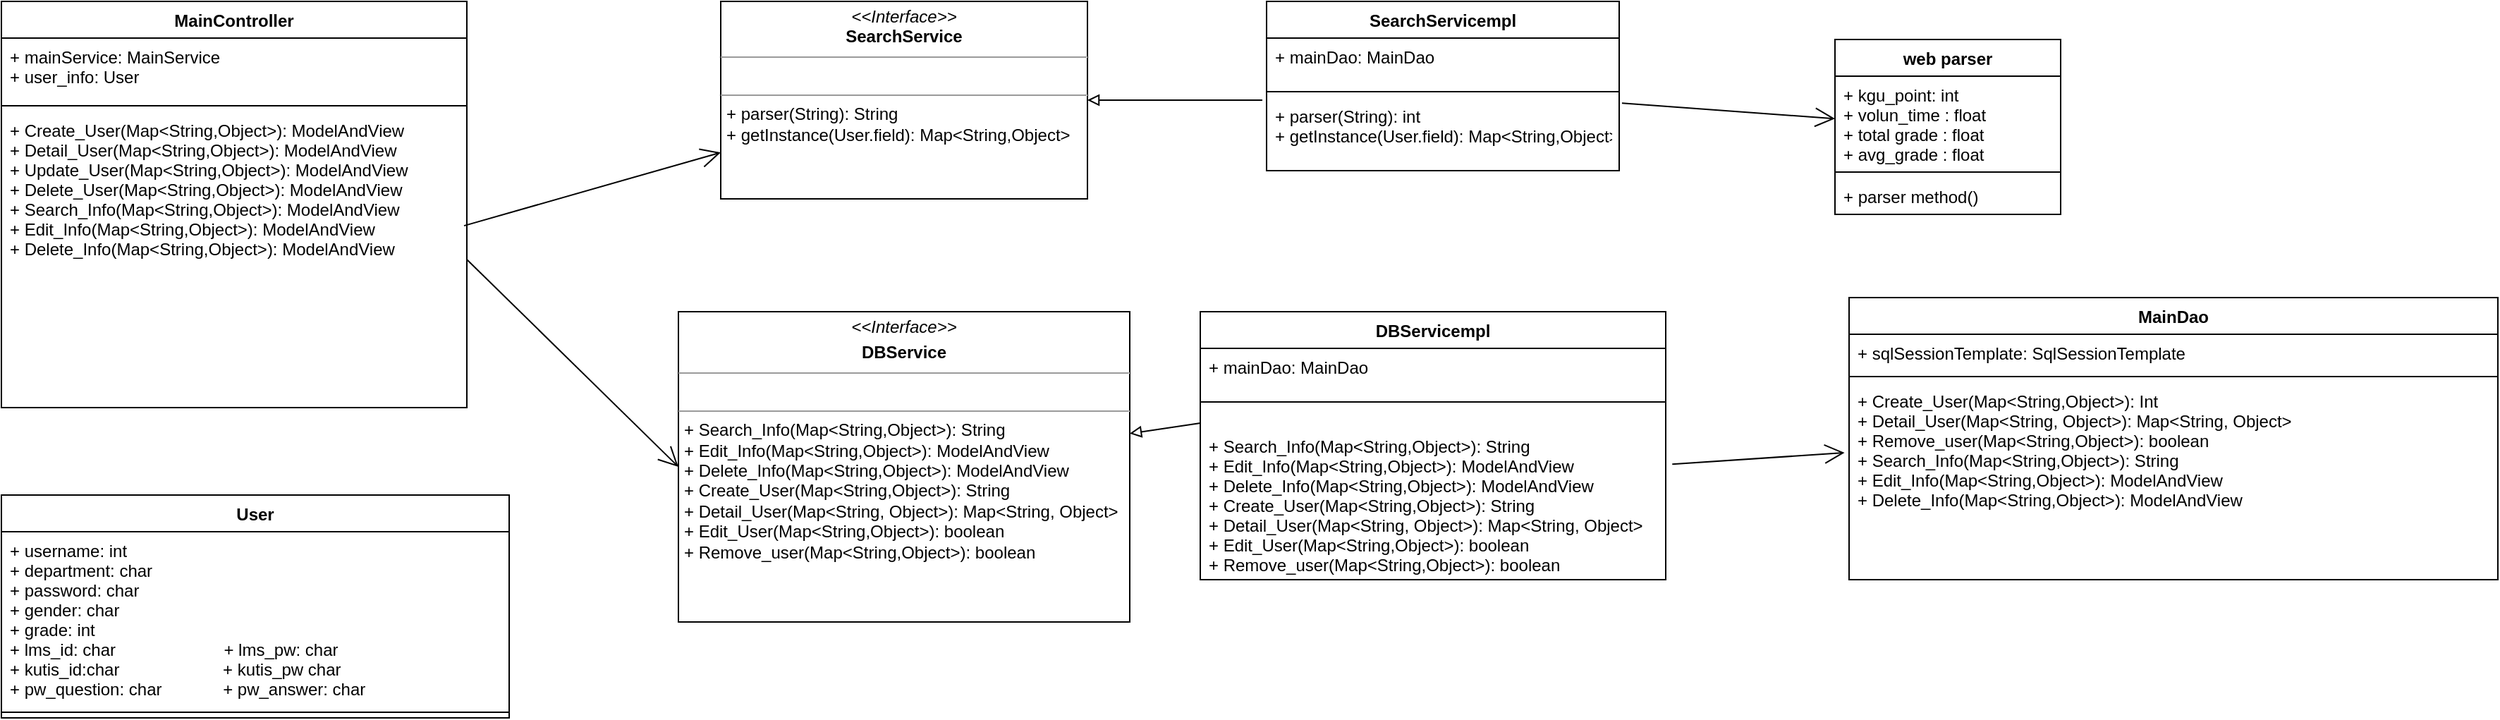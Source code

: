 <mxfile version="14.4.9" type="github">
  <diagram id="hXJ1OrPdra6JV9knEa6E" name="Page-1">
    <mxGraphModel dx="826" dy="606" grid="1" gridSize="10" guides="1" tooltips="1" connect="1" arrows="1" fold="1" page="1" pageScale="1" pageWidth="827" pageHeight="1169" math="0" shadow="0">
      <root>
        <mxCell id="0" />
        <mxCell id="1" parent="0" />
        <mxCell id="VYDLGmghNPemiEEbXY4p-1" value="MainController" style="swimlane;fontStyle=1;align=center;verticalAlign=top;childLayout=stackLayout;horizontal=1;startSize=26;horizontalStack=0;resizeParent=1;resizeParentMax=0;resizeLast=0;collapsible=1;marginBottom=0;" vertex="1" parent="1">
          <mxGeometry x="10" y="50" width="330" height="288" as="geometry" />
        </mxCell>
        <mxCell id="VYDLGmghNPemiEEbXY4p-2" value="+ mainService: MainService&#xa;+ user_info: User" style="text;strokeColor=none;fillColor=none;align=left;verticalAlign=top;spacingLeft=4;spacingRight=4;overflow=hidden;rotatable=0;points=[[0,0.5],[1,0.5]];portConstraint=eastwest;" vertex="1" parent="VYDLGmghNPemiEEbXY4p-1">
          <mxGeometry y="26" width="330" height="44" as="geometry" />
        </mxCell>
        <mxCell id="VYDLGmghNPemiEEbXY4p-3" value="" style="line;strokeWidth=1;fillColor=none;align=left;verticalAlign=middle;spacingTop=-1;spacingLeft=3;spacingRight=3;rotatable=0;labelPosition=right;points=[];portConstraint=eastwest;" vertex="1" parent="VYDLGmghNPemiEEbXY4p-1">
          <mxGeometry y="70" width="330" height="8" as="geometry" />
        </mxCell>
        <mxCell id="VYDLGmghNPemiEEbXY4p-4" value="+ Create_User(Map&lt;String,Object&gt;): ModelAndView&#xa;+ Detail_User(Map&lt;String,Object&gt;): ModelAndView&#xa;+ Update_User(Map&lt;String,Object&gt;): ModelAndView&#xa;+ Delete_User(Map&lt;String,Object&gt;): ModelAndView&#xa;+ Search_Info(Map&lt;String,Object&gt;): ModelAndView&#xa;+ Edit_Info(Map&lt;String,Object&gt;): ModelAndView&#xa;+ Delete_Info(Map&lt;String,Object&gt;): ModelAndView&#xa;" style="text;strokeColor=none;fillColor=none;align=left;verticalAlign=top;spacingLeft=4;spacingRight=4;overflow=hidden;rotatable=0;points=[[0,0.5],[1,0.5]];portConstraint=eastwest;" vertex="1" parent="VYDLGmghNPemiEEbXY4p-1">
          <mxGeometry y="78" width="330" height="210" as="geometry" />
        </mxCell>
        <mxCell id="VYDLGmghNPemiEEbXY4p-5" value="DBServicempl" style="swimlane;fontStyle=1;align=center;verticalAlign=top;childLayout=stackLayout;horizontal=1;startSize=26;horizontalStack=0;resizeParent=1;resizeParentMax=0;resizeLast=0;collapsible=1;marginBottom=0;" vertex="1" parent="1">
          <mxGeometry x="860" y="270" width="330" height="190" as="geometry" />
        </mxCell>
        <mxCell id="VYDLGmghNPemiEEbXY4p-6" value="+ mainDao: MainDao" style="text;strokeColor=none;fillColor=none;align=left;verticalAlign=top;spacingLeft=4;spacingRight=4;overflow=hidden;rotatable=0;points=[[0,0.5],[1,0.5]];portConstraint=eastwest;" vertex="1" parent="VYDLGmghNPemiEEbXY4p-5">
          <mxGeometry y="26" width="330" height="34" as="geometry" />
        </mxCell>
        <mxCell id="VYDLGmghNPemiEEbXY4p-7" value="" style="line;strokeWidth=1;fillColor=none;align=left;verticalAlign=middle;spacingTop=-1;spacingLeft=3;spacingRight=3;rotatable=0;labelPosition=right;points=[];portConstraint=eastwest;" vertex="1" parent="VYDLGmghNPemiEEbXY4p-5">
          <mxGeometry y="60" width="330" height="8" as="geometry" />
        </mxCell>
        <mxCell id="VYDLGmghNPemiEEbXY4p-8" value="&#xa;+ Search_Info(Map&lt;String,Object&gt;): String&#xa;+ Edit_Info(Map&lt;String,Object&gt;): ModelAndView&#xa;+ Delete_Info(Map&lt;String,Object&gt;): ModelAndView&#xa;+ Create_User(Map&lt;String,Object&gt;): String&#xa;+ Detail_User(Map&lt;String, Object&gt;): Map&lt;String, Object&gt;&#xa;+ Edit_User(Map&lt;String,Object&gt;): boolean                                  &#xa;+ Remove_user(Map&lt;String,Object&gt;): boolean&#xa;" style="text;strokeColor=none;fillColor=none;align=left;verticalAlign=top;spacingLeft=4;spacingRight=4;overflow=hidden;rotatable=0;points=[[0,0.5],[1,0.5]];portConstraint=eastwest;" vertex="1" parent="VYDLGmghNPemiEEbXY4p-5">
          <mxGeometry y="68" width="330" height="122" as="geometry" />
        </mxCell>
        <mxCell id="VYDLGmghNPemiEEbXY4p-14" value="MainDao" style="swimlane;fontStyle=1;align=center;verticalAlign=top;childLayout=stackLayout;horizontal=1;startSize=26;horizontalStack=0;resizeParent=1;resizeParentMax=0;resizeLast=0;collapsible=1;marginBottom=0;" vertex="1" parent="1">
          <mxGeometry x="1320" y="260" width="460" height="200" as="geometry" />
        </mxCell>
        <mxCell id="VYDLGmghNPemiEEbXY4p-15" value="+ sqlSessionTemplate: SqlSessionTemplate" style="text;strokeColor=none;fillColor=none;align=left;verticalAlign=top;spacingLeft=4;spacingRight=4;overflow=hidden;rotatable=0;points=[[0,0.5],[1,0.5]];portConstraint=eastwest;" vertex="1" parent="VYDLGmghNPemiEEbXY4p-14">
          <mxGeometry y="26" width="460" height="26" as="geometry" />
        </mxCell>
        <mxCell id="VYDLGmghNPemiEEbXY4p-16" value="" style="line;strokeWidth=1;fillColor=none;align=left;verticalAlign=middle;spacingTop=-1;spacingLeft=3;spacingRight=3;rotatable=0;labelPosition=right;points=[];portConstraint=eastwest;" vertex="1" parent="VYDLGmghNPemiEEbXY4p-14">
          <mxGeometry y="52" width="460" height="8" as="geometry" />
        </mxCell>
        <mxCell id="VYDLGmghNPemiEEbXY4p-17" value="+ Create_User(Map&lt;String,Object&gt;): Int&#xa;+ Detail_User(Map&lt;String, Object&gt;): Map&lt;String, Object&gt;                                  &#xa;+ Remove_user(Map&lt;String,Object&gt;): boolean&#xa;+ Search_Info(Map&lt;String,Object&gt;): String&#xa;+ Edit_Info(Map&lt;String,Object&gt;): ModelAndView&#xa;+ Delete_Info(Map&lt;String,Object&gt;): ModelAndView&#xa;" style="text;strokeColor=none;fillColor=none;align=left;verticalAlign=top;spacingLeft=4;spacingRight=4;overflow=hidden;rotatable=0;points=[[0,0.5],[1,0.5]];portConstraint=eastwest;" vertex="1" parent="VYDLGmghNPemiEEbXY4p-14">
          <mxGeometry y="60" width="460" height="140" as="geometry" />
        </mxCell>
        <mxCell id="VYDLGmghNPemiEEbXY4p-19" value="&lt;p style=&quot;margin: 0px ; margin-top: 4px ; text-align: center&quot;&gt;&lt;i&gt;&amp;lt;&amp;lt;Interface&amp;gt;&amp;gt;&lt;/i&gt;&lt;/p&gt;&lt;p style=&quot;margin: 0px ; margin-top: 4px ; text-align: center&quot;&gt;&lt;b&gt;DBService&lt;/b&gt;&lt;/p&gt;&lt;hr size=&quot;1&quot;&gt;&lt;p style=&quot;margin: 0px ; margin-left: 4px&quot;&gt;&lt;br&gt;&lt;/p&gt;&lt;hr size=&quot;1&quot;&gt;&lt;p style=&quot;margin: 0px ; margin-left: 4px&quot;&gt;+ Search_Info(Map&amp;lt;String,Object&amp;gt;): String&lt;br style=&quot;padding: 0px ; margin: 0px&quot;&gt;+ Edit_Info(Map&amp;lt;String,Object&amp;gt;): ModelAndView&lt;br style=&quot;padding: 0px ; margin: 0px&quot;&gt;+ Delete_Info(Map&amp;lt;String,Object&amp;gt;): ModelAndView&lt;br&gt;&lt;/p&gt;&lt;p style=&quot;margin: 0px ; margin-left: 4px&quot;&gt;+ Create_User(Map&amp;lt;String,Object&amp;gt;): String&lt;br style=&quot;padding: 0px ; margin: 0px&quot;&gt;+ Detail_User(Map&amp;lt;String, Object&amp;gt;): Map&amp;lt;String, Object&amp;gt;&lt;br style=&quot;padding: 0px ; margin: 0px&quot;&gt;+ Edit_User(Map&amp;lt;String,Object&amp;gt;): boolean&amp;nbsp; &amp;nbsp; &amp;nbsp; &amp;nbsp; &amp;nbsp; &amp;nbsp; &amp;nbsp; &amp;nbsp; &amp;nbsp; &amp;nbsp; &amp;nbsp; &amp;nbsp; &amp;nbsp; &amp;nbsp; &amp;nbsp; &amp;nbsp; &amp;nbsp;&amp;nbsp;&lt;br style=&quot;padding: 0px ; margin: 0px&quot;&gt;+ Remove_user(Map&amp;lt;String,Object&amp;gt;): boolean&lt;br&gt;&lt;/p&gt;" style="verticalAlign=top;align=left;overflow=fill;fontSize=12;fontFamily=Helvetica;html=1;" vertex="1" parent="1">
          <mxGeometry x="490" y="270" width="320" height="220" as="geometry" />
        </mxCell>
        <mxCell id="VYDLGmghNPemiEEbXY4p-22" value="&lt;p style=&quot;margin: 0px ; margin-top: 4px ; text-align: center&quot;&gt;&lt;i&gt;&amp;lt;&amp;lt;Interface&amp;gt;&amp;gt;&lt;/i&gt;&lt;br&gt;&lt;b&gt;SearchService&lt;/b&gt;&lt;/p&gt;&lt;hr size=&quot;1&quot;&gt;&lt;p style=&quot;margin: 0px ; margin-left: 4px&quot;&gt;&lt;br&gt;&lt;/p&gt;&lt;hr size=&quot;1&quot;&gt;&lt;p style=&quot;margin: 0px ; margin-left: 4px&quot;&gt;+ parser(String): String&lt;br style=&quot;padding: 0px ; margin: 0px&quot;&gt;+ getInstance(User.field): Map&amp;lt;String,Object&amp;gt;&lt;br&gt;&lt;/p&gt;" style="verticalAlign=top;align=left;overflow=fill;fontSize=12;fontFamily=Helvetica;html=1;" vertex="1" parent="1">
          <mxGeometry x="520" y="50" width="260" height="140" as="geometry" />
        </mxCell>
        <mxCell id="VYDLGmghNPemiEEbXY4p-27" value="SearchServicempl" style="swimlane;fontStyle=1;align=center;verticalAlign=top;childLayout=stackLayout;horizontal=1;startSize=26;horizontalStack=0;resizeParent=1;resizeParentMax=0;resizeLast=0;collapsible=1;marginBottom=0;" vertex="1" parent="1">
          <mxGeometry x="907" y="50" width="250" height="120" as="geometry" />
        </mxCell>
        <mxCell id="VYDLGmghNPemiEEbXY4p-28" value="+ mainDao: MainDao" style="text;strokeColor=none;fillColor=none;align=left;verticalAlign=top;spacingLeft=4;spacingRight=4;overflow=hidden;rotatable=0;points=[[0,0.5],[1,0.5]];portConstraint=eastwest;" vertex="1" parent="VYDLGmghNPemiEEbXY4p-27">
          <mxGeometry y="26" width="250" height="34" as="geometry" />
        </mxCell>
        <mxCell id="VYDLGmghNPemiEEbXY4p-29" value="" style="line;strokeWidth=1;fillColor=none;align=left;verticalAlign=middle;spacingTop=-1;spacingLeft=3;spacingRight=3;rotatable=0;labelPosition=right;points=[];portConstraint=eastwest;" vertex="1" parent="VYDLGmghNPemiEEbXY4p-27">
          <mxGeometry y="60" width="250" height="8" as="geometry" />
        </mxCell>
        <mxCell id="VYDLGmghNPemiEEbXY4p-30" value="+ parser(String): int&#xa;+ getInstance(User.field): Map&lt;String,Object&gt;" style="text;strokeColor=none;fillColor=none;align=left;verticalAlign=top;spacingLeft=4;spacingRight=4;overflow=hidden;rotatable=0;points=[[0,0.5],[1,0.5]];portConstraint=eastwest;" vertex="1" parent="VYDLGmghNPemiEEbXY4p-27">
          <mxGeometry y="68" width="250" height="52" as="geometry" />
        </mxCell>
        <mxCell id="VYDLGmghNPemiEEbXY4p-40" value="User" style="swimlane;fontStyle=1;align=center;verticalAlign=top;childLayout=stackLayout;horizontal=1;startSize=26;horizontalStack=0;resizeParent=1;resizeParentMax=0;resizeLast=0;collapsible=1;marginBottom=0;" vertex="1" parent="1">
          <mxGeometry x="10" y="400" width="360" height="158" as="geometry" />
        </mxCell>
        <mxCell id="VYDLGmghNPemiEEbXY4p-41" value="+ username: int&#xa;+ department: char&#xa;+ password: char&#xa;+ gender: char&#xa;+ grade: int&#xa;+ lms_id: char                       + lms_pw: char&#xa;+ kutis_id:char                      + kutis_pw char&#xa;+ pw_question: char             + pw_answer: char" style="text;strokeColor=none;fillColor=none;align=left;verticalAlign=top;spacingLeft=4;spacingRight=4;overflow=hidden;rotatable=0;points=[[0,0.5],[1,0.5]];portConstraint=eastwest;" vertex="1" parent="VYDLGmghNPemiEEbXY4p-40">
          <mxGeometry y="26" width="360" height="124" as="geometry" />
        </mxCell>
        <mxCell id="VYDLGmghNPemiEEbXY4p-42" value="" style="line;strokeWidth=1;fillColor=none;align=left;verticalAlign=middle;spacingTop=-1;spacingLeft=3;spacingRight=3;rotatable=0;labelPosition=right;points=[];portConstraint=eastwest;" vertex="1" parent="VYDLGmghNPemiEEbXY4p-40">
          <mxGeometry y="150" width="360" height="8" as="geometry" />
        </mxCell>
        <mxCell id="VYDLGmghNPemiEEbXY4p-46" value="" style="endArrow=block;endFill=0;html=1;" edge="1" parent="1" target="VYDLGmghNPemiEEbXY4p-19">
          <mxGeometry width="160" relative="1" as="geometry">
            <mxPoint x="860" y="349" as="sourcePoint" />
            <mxPoint x="510" y="520" as="targetPoint" />
          </mxGeometry>
        </mxCell>
        <mxCell id="VYDLGmghNPemiEEbXY4p-47" value="" style="endArrow=block;endFill=0;html=1;entryX=1;entryY=0.5;entryDx=0;entryDy=0;" edge="1" parent="1" target="VYDLGmghNPemiEEbXY4p-22">
          <mxGeometry width="160" relative="1" as="geometry">
            <mxPoint x="904" y="120" as="sourcePoint" />
            <mxPoint x="125" y="570" as="targetPoint" />
          </mxGeometry>
        </mxCell>
        <mxCell id="VYDLGmghNPemiEEbXY4p-48" value="" style="endArrow=open;endFill=1;endSize=12;html=1;exitX=1.008;exitY=0.079;exitDx=0;exitDy=0;exitPerimeter=0;" edge="1" parent="1" source="VYDLGmghNPemiEEbXY4p-30" target="VYDLGmghNPemiEEbXY4p-59">
          <mxGeometry width="160" relative="1" as="geometry">
            <mxPoint x="1100" y="390" as="sourcePoint" />
            <mxPoint x="1390" y="120" as="targetPoint" />
          </mxGeometry>
        </mxCell>
        <mxCell id="VYDLGmghNPemiEEbXY4p-50" value="" style="endArrow=open;endFill=1;endSize=12;html=1;exitX=1.014;exitY=0.329;exitDx=0;exitDy=0;exitPerimeter=0;entryX=-0.007;entryY=0.357;entryDx=0;entryDy=0;entryPerimeter=0;" edge="1" parent="1" source="VYDLGmghNPemiEEbXY4p-8" target="VYDLGmghNPemiEEbXY4p-17">
          <mxGeometry width="160" relative="1" as="geometry">
            <mxPoint x="1089.0" y="142.108" as="sourcePoint" />
            <mxPoint x="1300" y="240" as="targetPoint" />
          </mxGeometry>
        </mxCell>
        <mxCell id="VYDLGmghNPemiEEbXY4p-51" value="" style="endArrow=open;endFill=1;endSize=12;html=1;exitX=0.994;exitY=0.386;exitDx=0;exitDy=0;exitPerimeter=0;" edge="1" parent="1" source="VYDLGmghNPemiEEbXY4p-4" target="VYDLGmghNPemiEEbXY4p-22">
          <mxGeometry width="160" relative="1" as="geometry">
            <mxPoint x="550" y="390" as="sourcePoint" />
            <mxPoint x="710" y="390" as="targetPoint" />
          </mxGeometry>
        </mxCell>
        <mxCell id="VYDLGmghNPemiEEbXY4p-52" value="" style="endArrow=open;endFill=1;endSize=12;html=1;exitX=1;exitY=0.5;exitDx=0;exitDy=0;entryX=0;entryY=0.5;entryDx=0;entryDy=0;" edge="1" parent="1" source="VYDLGmghNPemiEEbXY4p-4" target="VYDLGmghNPemiEEbXY4p-19">
          <mxGeometry width="160" relative="1" as="geometry">
            <mxPoint x="348.02" y="201.06" as="sourcePoint" />
            <mxPoint x="550" y="152.731" as="targetPoint" />
          </mxGeometry>
        </mxCell>
        <mxCell id="VYDLGmghNPemiEEbXY4p-59" value="web parser" style="swimlane;fontStyle=1;align=center;verticalAlign=top;childLayout=stackLayout;horizontal=1;startSize=26;horizontalStack=0;resizeParent=1;resizeParentMax=0;resizeLast=0;collapsible=1;marginBottom=0;" vertex="1" parent="1">
          <mxGeometry x="1310" y="77" width="160" height="124" as="geometry" />
        </mxCell>
        <mxCell id="VYDLGmghNPemiEEbXY4p-60" value="+ kgu_point: int&#xa;+ volun_time : float&#xa;+ total grade : float&#xa;+ avg_grade : float" style="text;strokeColor=none;fillColor=none;align=left;verticalAlign=top;spacingLeft=4;spacingRight=4;overflow=hidden;rotatable=0;points=[[0,0.5],[1,0.5]];portConstraint=eastwest;" vertex="1" parent="VYDLGmghNPemiEEbXY4p-59">
          <mxGeometry y="26" width="160" height="64" as="geometry" />
        </mxCell>
        <mxCell id="VYDLGmghNPemiEEbXY4p-61" value="" style="line;strokeWidth=1;fillColor=none;align=left;verticalAlign=middle;spacingTop=-1;spacingLeft=3;spacingRight=3;rotatable=0;labelPosition=right;points=[];portConstraint=eastwest;" vertex="1" parent="VYDLGmghNPemiEEbXY4p-59">
          <mxGeometry y="90" width="160" height="8" as="geometry" />
        </mxCell>
        <mxCell id="VYDLGmghNPemiEEbXY4p-62" value="+ parser method()" style="text;strokeColor=none;fillColor=none;align=left;verticalAlign=top;spacingLeft=4;spacingRight=4;overflow=hidden;rotatable=0;points=[[0,0.5],[1,0.5]];portConstraint=eastwest;" vertex="1" parent="VYDLGmghNPemiEEbXY4p-59">
          <mxGeometry y="98" width="160" height="26" as="geometry" />
        </mxCell>
      </root>
    </mxGraphModel>
  </diagram>
</mxfile>
